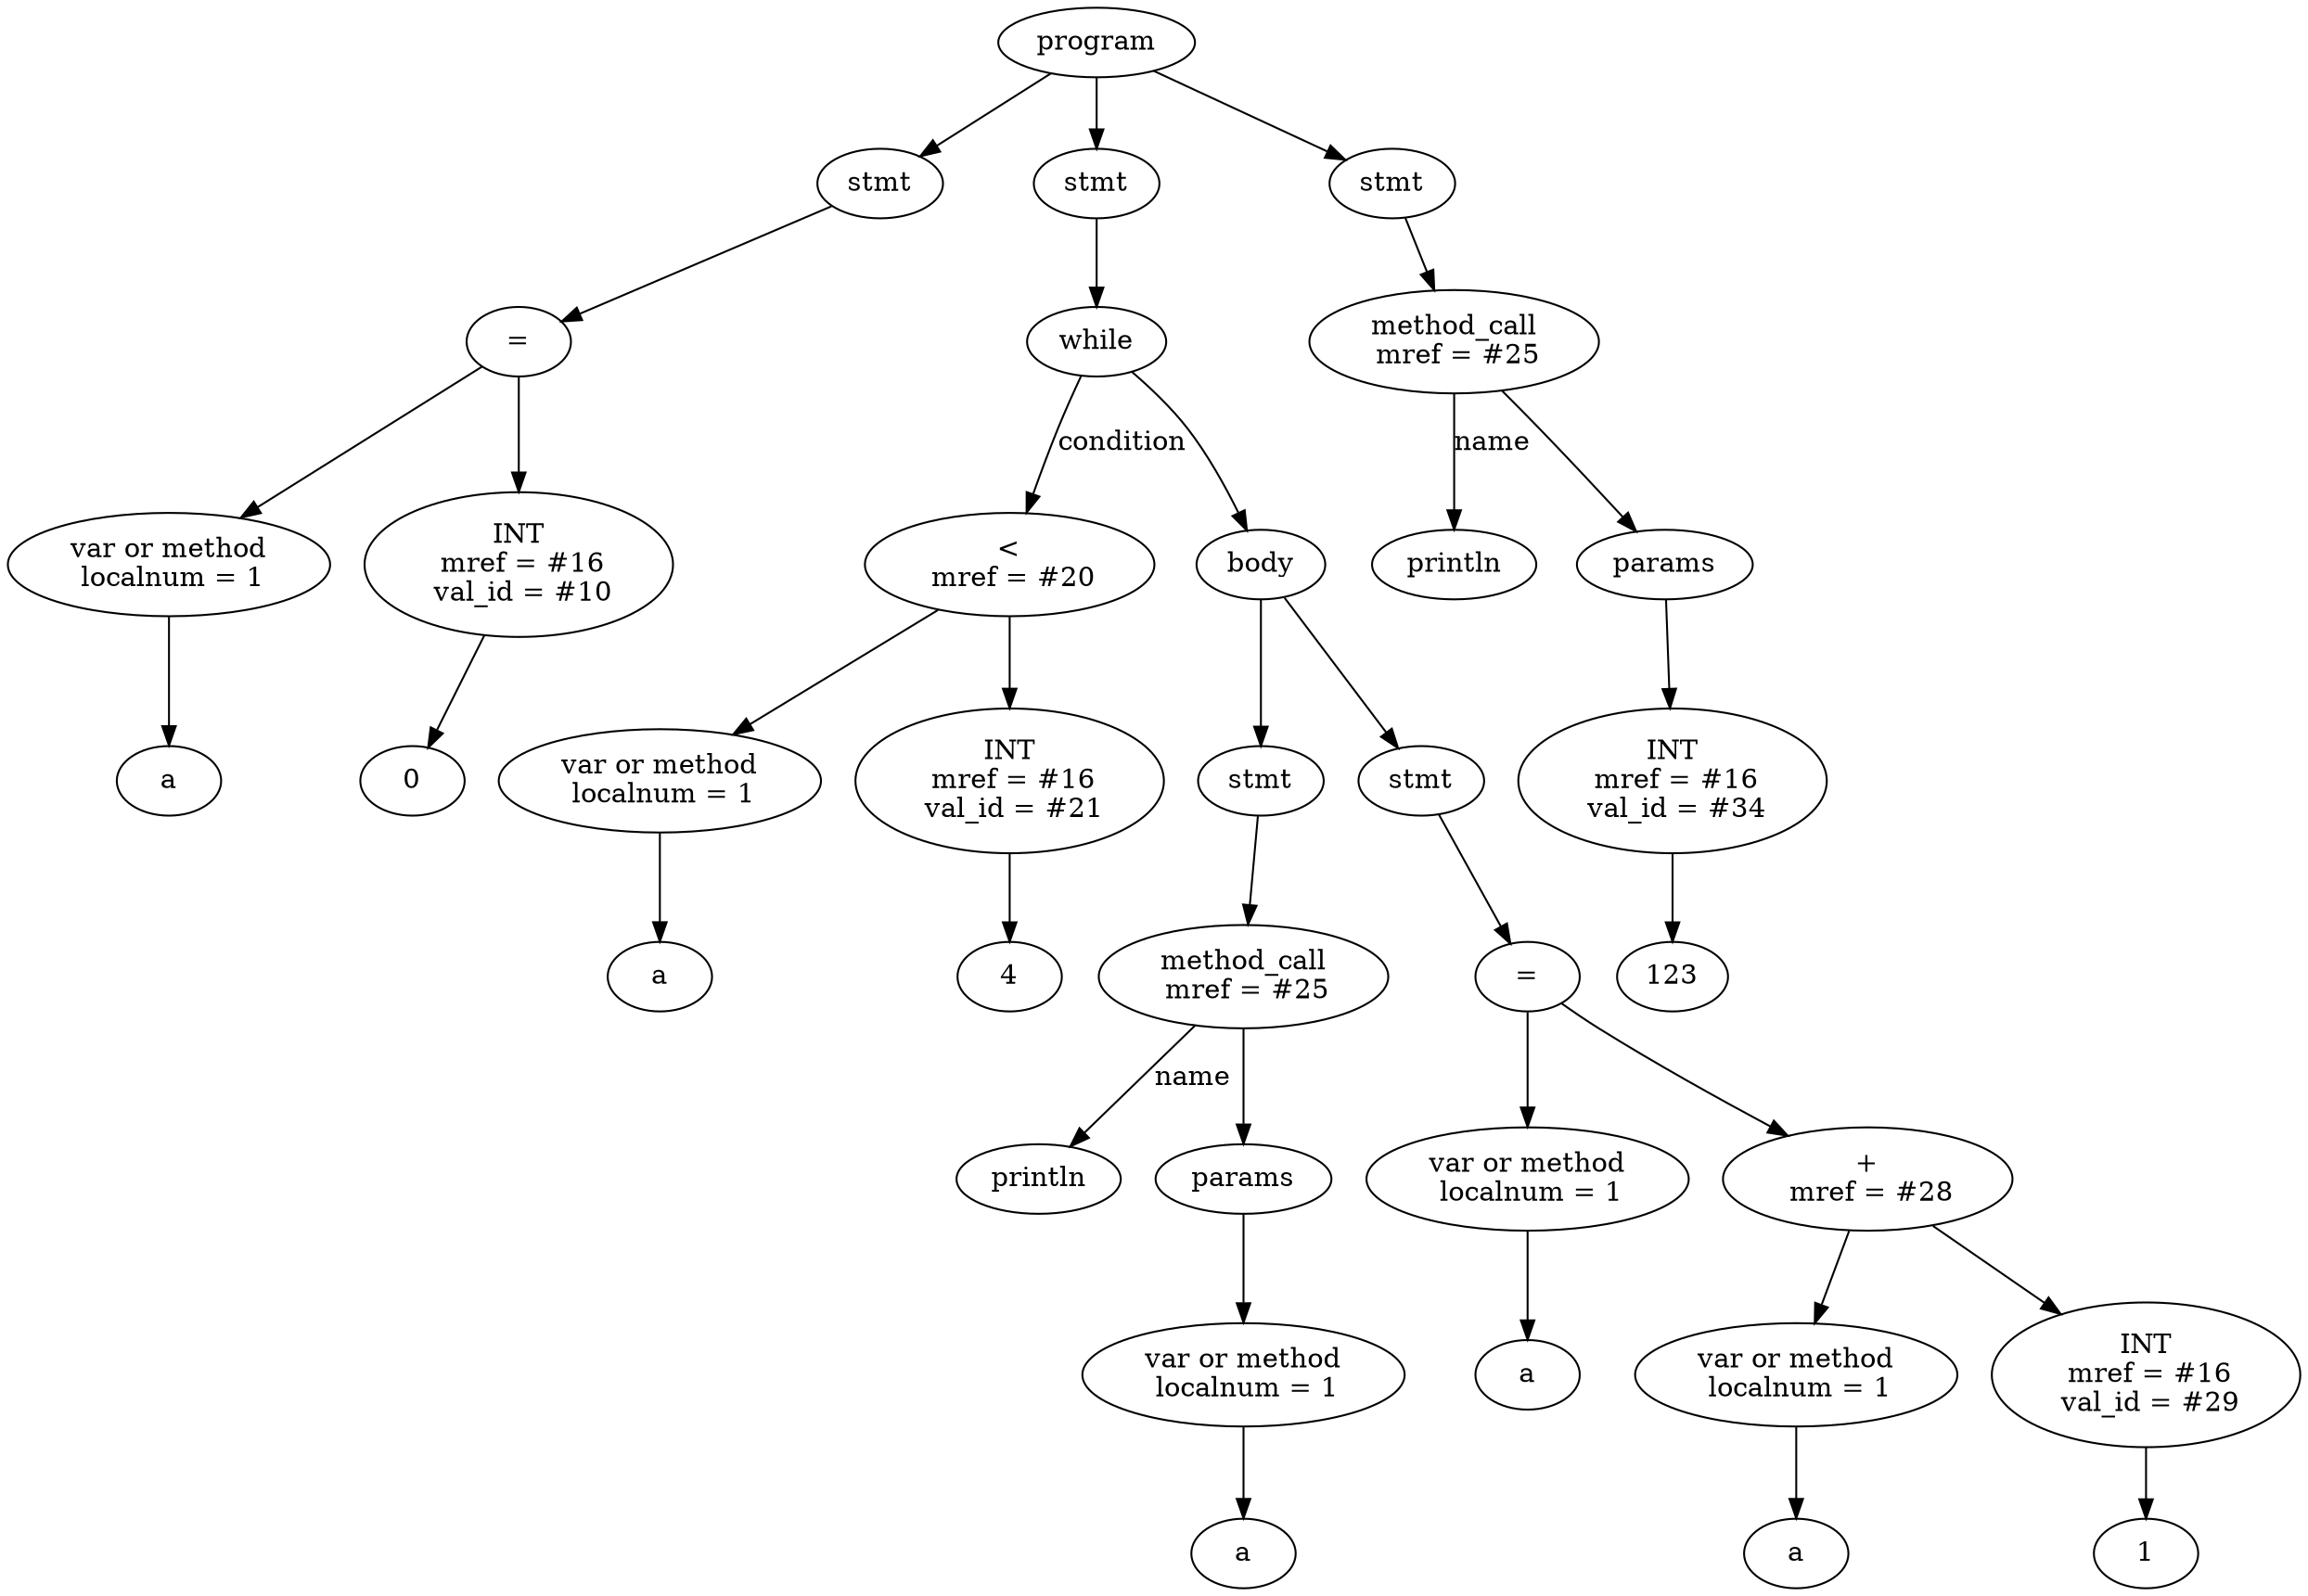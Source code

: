 digraph G {
Id00A553B0 [label="program"]
Id00A53DB0 [label="stmt"]
Id00A53D40 [label="="]
Id00A451E8 [label="var or method\n localnum = 1"]
IdVal00A451E8 [label="a"]
Id00A451E8->IdVal00A451E8
Id00A53CD0 [label="INT\n mref = #16\n val_id = #10"]
IdVal00A53CD0 [label="0"]
Id00A53CD0->IdVal00A53CD0
Id00A53D40->Id00A451E8
Id00A53D40->Id00A53CD0
Id00A53DB0->Id00A53D40
Id00A553B0->Id00A53DB0
Id00A54138 [label="stmt"]
Id00A4E0F0 [label="while"]
Id00A53F10 [label="<\n mref = #20"]
Id00A53E30 [label="var or method\n localnum = 1"]
IdVal00A53E30 [label="a"]
Id00A53E30->IdVal00A53E30
Id00A53EA0 [label="INT\n mref = #16\n val_id = #21"]
IdVal00A53EA0 [label="4"]
Id00A53EA0->IdVal00A53EA0
Id00A53F10->Id00A53E30
Id00A53F10->Id00A53EA0
Id00A4E0F0->Id00A53F10 [label="condition"]
Id00A4E358 [label="body"]
Id00A4E0F0->Id00A4E358
Id00A54408 [label="stmt"]
Id00A54020 [label="method_call\n mref = #25"]
IdMethodNameVal00A54020 [label="println"]
Id00A54020->IdMethodNameVal00A54020 [label="name"]
Id00A4E630 [label="params"]
Id00A54020->Id00A4E630
Id00A53FB0 [label="var or method\n localnum = 1"]
IdVal00A53FB0 [label="a"]
Id00A53FB0->IdVal00A53FB0
Id00A4E630->Id00A53FB0
Id00A54408->Id00A54020
Id00A4E358->Id00A54408
Id00A543B8 [label="stmt"]
Id00A54AB8 [label="="]
Id00A548C8 [label="var or method\n localnum = 1"]
IdVal00A548C8 [label="a"]
Id00A548C8->IdVal00A548C8
Id00A54A48 [label="+\n mref = #28"]
Id00A54968 [label="var or method\n localnum = 1"]
IdVal00A54968 [label="a"]
Id00A54968->IdVal00A54968
Id00A549D8 [label="INT\n mref = #16\n val_id = #29"]
IdVal00A549D8 [label="1"]
Id00A549D8->IdVal00A549D8
Id00A54A48->Id00A54968
Id00A54A48->Id00A549D8
Id00A54AB8->Id00A548C8
Id00A54AB8->Id00A54A48
Id00A543B8->Id00A54AB8
Id00A4E358->Id00A543B8
Id00A54138->Id00A4E0F0
Id00A553B0->Id00A54138
Id00A54278 [label="stmt"]
Id00A54B90 [label="method_call\n mref = #25"]
IdMethodNameVal00A54B90 [label="println"]
Id00A54B90->IdMethodNameVal00A54B90 [label="name"]
Id00A4E160 [label="params"]
Id00A54B90->Id00A4E160
Id00A54DC0 [label="INT\n mref = #16\n val_id = #34"]
IdVal00A54DC0 [label="123"]
Id00A54DC0->IdVal00A54DC0
Id00A4E160->Id00A54DC0
Id00A54278->Id00A54B90
Id00A553B0->Id00A54278
}